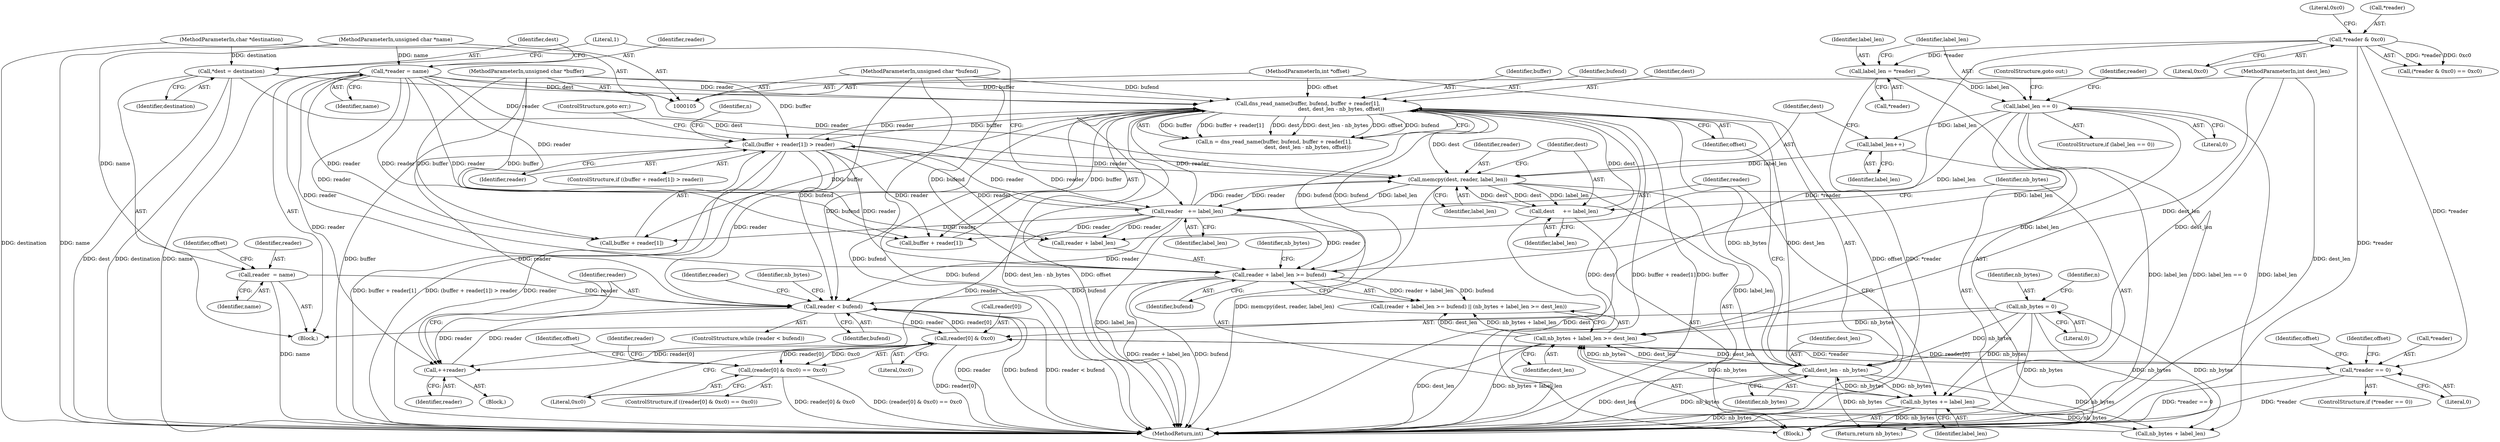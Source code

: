 digraph "0_haproxy_58df5aea0a0c926b2238f65908f5e9f83d1cca25@API" {
"1000216" [label="(Call,reader < bufend)"];
"1000250" [label="(Call,++reader)"];
"1000222" [label="(Call,reader[0] & 0xc0)"];
"1000216" [label="(Call,reader < bufend)"];
"1000208" [label="(Call,reader  = name)"];
"1000108" [label="(MethodParameterIn,unsigned char *name)"];
"1000142" [label="(Call,(buffer + reader[1]) > reader)"];
"1000152" [label="(Call,dns_read_name(buffer, bufend, buffer + reader[1],\n                                         dest, dest_len - nb_bytes, offset))"];
"1000106" [label="(MethodParameterIn,unsigned char *buffer)"];
"1000198" [label="(Call,dest     += label_len)"];
"1000194" [label="(Call,memcpy(dest, reader, label_len))"];
"1000127" [label="(Call,*dest = destination)"];
"1000109" [label="(MethodParameterIn,char *destination)"];
"1000204" [label="(Call,reader   += label_len)"];
"1000123" [label="(Call,*reader = name)"];
"1000192" [label="(Call,label_len++)"];
"1000175" [label="(Call,label_len == 0)"];
"1000170" [label="(Call,label_len = *reader)"];
"1000135" [label="(Call,*reader & 0xc0)"];
"1000161" [label="(Call,dest_len - nb_bytes)"];
"1000186" [label="(Call,nb_bytes + label_len >= dest_len)"];
"1000114" [label="(Call,nb_bytes = 0)"];
"1000201" [label="(Call,nb_bytes += label_len)"];
"1000110" [label="(MethodParameterIn,int dest_len)"];
"1000111" [label="(MethodParameterIn,int *offset)"];
"1000181" [label="(Call,reader + label_len >= bufend)"];
"1000107" [label="(MethodParameterIn,unsigned char *bufend)"];
"1000236" [label="(Call,*reader == 0)"];
"1000221" [label="(Call,(reader[0] & 0xc0) == 0xc0)"];
"1000135" [label="(Call,*reader & 0xc0)"];
"1000219" [label="(Block,)"];
"1000150" [label="(Call,n = dns_read_name(buffer, bufend, buffer + reader[1],\n                                         dest, dest_len - nb_bytes, offset))"];
"1000163" [label="(Identifier,nb_bytes)"];
"1000116" [label="(Literal,0)"];
"1000161" [label="(Call,dest_len - nb_bytes)"];
"1000257" [label="(MethodReturn,int)"];
"1000250" [label="(Call,++reader)"];
"1000213" [label="(Identifier,offset)"];
"1000176" [label="(Identifier,label_len)"];
"1000199" [label="(Identifier,dest)"];
"1000107" [label="(MethodParameterIn,unsigned char *bufend)"];
"1000192" [label="(Call,label_len++)"];
"1000125" [label="(Identifier,name)"];
"1000143" [label="(Call,buffer + reader[1])"];
"1000154" [label="(Identifier,bufend)"];
"1000196" [label="(Identifier,reader)"];
"1000134" [label="(Call,(*reader & 0xc0) == 0xc0)"];
"1000239" [label="(Literal,0)"];
"1000172" [label="(Call,*reader)"];
"1000222" [label="(Call,reader[0] & 0xc0)"];
"1000186" [label="(Call,nb_bytes + label_len >= dest_len)"];
"1000183" [label="(Identifier,reader)"];
"1000123" [label="(Call,*reader = name)"];
"1000185" [label="(Identifier,bufend)"];
"1000243" [label="(Identifier,offset)"];
"1000142" [label="(Call,(buffer + reader[1]) > reader)"];
"1000127" [label="(Call,*dest = destination)"];
"1000132" [label="(Block,)"];
"1000177" [label="(Literal,0)"];
"1000148" [label="(Identifier,reader)"];
"1000203" [label="(Identifier,label_len)"];
"1000170" [label="(Call,label_len = *reader)"];
"1000236" [label="(Call,*reader == 0)"];
"1000205" [label="(Identifier,reader)"];
"1000131" [label="(Literal,1)"];
"1000174" [label="(ControlStructure,if (label_len == 0))"];
"1000149" [label="(ControlStructure,goto err;)"];
"1000164" [label="(Identifier,offset)"];
"1000190" [label="(Identifier,dest_len)"];
"1000182" [label="(Call,reader + label_len)"];
"1000141" [label="(ControlStructure,if ((buffer + reader[1]) > reader))"];
"1000151" [label="(Identifier,n)"];
"1000221" [label="(Call,(reader[0] & 0xc0) == 0xc0)"];
"1000139" [label="(Literal,0xc0)"];
"1000235" [label="(ControlStructure,if (*reader == 0))"];
"1000237" [label="(Call,*reader)"];
"1000231" [label="(Identifier,offset)"];
"1000251" [label="(Identifier,reader)"];
"1000160" [label="(Identifier,dest)"];
"1000217" [label="(Identifier,reader)"];
"1000119" [label="(Identifier,n)"];
"1000224" [label="(Identifier,reader)"];
"1000138" [label="(Literal,0xc0)"];
"1000129" [label="(Identifier,destination)"];
"1000128" [label="(Identifier,dest)"];
"1000111" [label="(MethodParameterIn,int *offset)"];
"1000187" [label="(Call,nb_bytes + label_len)"];
"1000215" [label="(ControlStructure,while (reader < bufend))"];
"1000115" [label="(Identifier,nb_bytes)"];
"1000201" [label="(Call,nb_bytes += label_len)"];
"1000209" [label="(Identifier,reader)"];
"1000109" [label="(MethodParameterIn,char *destination)"];
"1000136" [label="(Call,*reader)"];
"1000188" [label="(Identifier,nb_bytes)"];
"1000181" [label="(Call,reader + label_len >= bufend)"];
"1000200" [label="(Identifier,label_len)"];
"1000206" [label="(Identifier,label_len)"];
"1000110" [label="(MethodParameterIn,int dest_len)"];
"1000195" [label="(Identifier,dest)"];
"1000112" [label="(Block,)"];
"1000220" [label="(ControlStructure,if ((reader[0] & 0xc0) == 0xc0))"];
"1000153" [label="(Identifier,buffer)"];
"1000218" [label="(Identifier,bufend)"];
"1000180" [label="(Call,(reader + label_len >= bufend) || (nb_bytes + label_len >= dest_len))"];
"1000223" [label="(Call,reader[0])"];
"1000253" [label="(Identifier,nb_bytes)"];
"1000124" [label="(Identifier,reader)"];
"1000202" [label="(Identifier,nb_bytes)"];
"1000248" [label="(Identifier,offset)"];
"1000198" [label="(Call,dest     += label_len)"];
"1000197" [label="(Identifier,label_len)"];
"1000175" [label="(Call,label_len == 0)"];
"1000162" [label="(Identifier,dest_len)"];
"1000155" [label="(Call,buffer + reader[1])"];
"1000194" [label="(Call,memcpy(dest, reader, label_len))"];
"1000108" [label="(MethodParameterIn,unsigned char *name)"];
"1000204" [label="(Call,reader   += label_len)"];
"1000216" [label="(Call,reader < bufend)"];
"1000210" [label="(Identifier,name)"];
"1000178" [label="(ControlStructure,goto out;)"];
"1000208" [label="(Call,reader  = name)"];
"1000114" [label="(Call,nb_bytes = 0)"];
"1000238" [label="(Identifier,reader)"];
"1000227" [label="(Literal,0xc0)"];
"1000193" [label="(Identifier,label_len)"];
"1000152" [label="(Call,dns_read_name(buffer, bufend, buffer + reader[1],\n                                         dest, dest_len - nb_bytes, offset))"];
"1000252" [label="(Return,return nb_bytes;)"];
"1000106" [label="(MethodParameterIn,unsigned char *buffer)"];
"1000226" [label="(Literal,0xc0)"];
"1000171" [label="(Identifier,label_len)"];
"1000216" -> "1000215"  [label="AST: "];
"1000216" -> "1000218"  [label="CFG: "];
"1000217" -> "1000216"  [label="AST: "];
"1000218" -> "1000216"  [label="AST: "];
"1000224" -> "1000216"  [label="CFG: "];
"1000253" -> "1000216"  [label="CFG: "];
"1000216" -> "1000257"  [label="DDG: reader < bufend"];
"1000216" -> "1000257"  [label="DDG: reader"];
"1000216" -> "1000257"  [label="DDG: bufend"];
"1000250" -> "1000216"  [label="DDG: reader"];
"1000222" -> "1000216"  [label="DDG: reader[0]"];
"1000208" -> "1000216"  [label="DDG: reader"];
"1000142" -> "1000216"  [label="DDG: reader"];
"1000204" -> "1000216"  [label="DDG: reader"];
"1000123" -> "1000216"  [label="DDG: reader"];
"1000181" -> "1000216"  [label="DDG: bufend"];
"1000152" -> "1000216"  [label="DDG: bufend"];
"1000107" -> "1000216"  [label="DDG: bufend"];
"1000216" -> "1000222"  [label="DDG: reader"];
"1000216" -> "1000250"  [label="DDG: reader"];
"1000250" -> "1000219"  [label="AST: "];
"1000250" -> "1000251"  [label="CFG: "];
"1000251" -> "1000250"  [label="AST: "];
"1000217" -> "1000250"  [label="CFG: "];
"1000222" -> "1000250"  [label="DDG: reader[0]"];
"1000142" -> "1000250"  [label="DDG: reader"];
"1000204" -> "1000250"  [label="DDG: reader"];
"1000123" -> "1000250"  [label="DDG: reader"];
"1000222" -> "1000221"  [label="AST: "];
"1000222" -> "1000226"  [label="CFG: "];
"1000223" -> "1000222"  [label="AST: "];
"1000226" -> "1000222"  [label="AST: "];
"1000227" -> "1000222"  [label="CFG: "];
"1000222" -> "1000257"  [label="DDG: reader[0]"];
"1000222" -> "1000221"  [label="DDG: reader[0]"];
"1000222" -> "1000221"  [label="DDG: 0xc0"];
"1000236" -> "1000222"  [label="DDG: *reader"];
"1000135" -> "1000222"  [label="DDG: *reader"];
"1000222" -> "1000236"  [label="DDG: reader[0]"];
"1000208" -> "1000112"  [label="AST: "];
"1000208" -> "1000210"  [label="CFG: "];
"1000209" -> "1000208"  [label="AST: "];
"1000210" -> "1000208"  [label="AST: "];
"1000213" -> "1000208"  [label="CFG: "];
"1000208" -> "1000257"  [label="DDG: name"];
"1000108" -> "1000208"  [label="DDG: name"];
"1000108" -> "1000105"  [label="AST: "];
"1000108" -> "1000257"  [label="DDG: name"];
"1000108" -> "1000123"  [label="DDG: name"];
"1000142" -> "1000141"  [label="AST: "];
"1000142" -> "1000148"  [label="CFG: "];
"1000143" -> "1000142"  [label="AST: "];
"1000148" -> "1000142"  [label="AST: "];
"1000149" -> "1000142"  [label="CFG: "];
"1000151" -> "1000142"  [label="CFG: "];
"1000142" -> "1000257"  [label="DDG: (buffer + reader[1]) > reader"];
"1000142" -> "1000257"  [label="DDG: reader"];
"1000142" -> "1000257"  [label="DDG: buffer + reader[1]"];
"1000152" -> "1000142"  [label="DDG: buffer"];
"1000106" -> "1000142"  [label="DDG: buffer"];
"1000204" -> "1000142"  [label="DDG: reader"];
"1000123" -> "1000142"  [label="DDG: reader"];
"1000142" -> "1000152"  [label="DDG: reader"];
"1000142" -> "1000155"  [label="DDG: reader"];
"1000142" -> "1000181"  [label="DDG: reader"];
"1000142" -> "1000182"  [label="DDG: reader"];
"1000142" -> "1000194"  [label="DDG: reader"];
"1000142" -> "1000204"  [label="DDG: reader"];
"1000152" -> "1000150"  [label="AST: "];
"1000152" -> "1000164"  [label="CFG: "];
"1000153" -> "1000152"  [label="AST: "];
"1000154" -> "1000152"  [label="AST: "];
"1000155" -> "1000152"  [label="AST: "];
"1000160" -> "1000152"  [label="AST: "];
"1000161" -> "1000152"  [label="AST: "];
"1000164" -> "1000152"  [label="AST: "];
"1000150" -> "1000152"  [label="CFG: "];
"1000152" -> "1000257"  [label="DDG: offset"];
"1000152" -> "1000257"  [label="DDG: dest"];
"1000152" -> "1000257"  [label="DDG: buffer + reader[1]"];
"1000152" -> "1000257"  [label="DDG: buffer"];
"1000152" -> "1000257"  [label="DDG: bufend"];
"1000152" -> "1000257"  [label="DDG: dest_len - nb_bytes"];
"1000152" -> "1000143"  [label="DDG: buffer"];
"1000152" -> "1000150"  [label="DDG: buffer"];
"1000152" -> "1000150"  [label="DDG: buffer + reader[1]"];
"1000152" -> "1000150"  [label="DDG: dest"];
"1000152" -> "1000150"  [label="DDG: dest_len - nb_bytes"];
"1000152" -> "1000150"  [label="DDG: offset"];
"1000152" -> "1000150"  [label="DDG: bufend"];
"1000106" -> "1000152"  [label="DDG: buffer"];
"1000198" -> "1000152"  [label="DDG: dest"];
"1000127" -> "1000152"  [label="DDG: dest"];
"1000161" -> "1000152"  [label="DDG: dest_len"];
"1000161" -> "1000152"  [label="DDG: nb_bytes"];
"1000111" -> "1000152"  [label="DDG: offset"];
"1000181" -> "1000152"  [label="DDG: bufend"];
"1000107" -> "1000152"  [label="DDG: bufend"];
"1000204" -> "1000152"  [label="DDG: reader"];
"1000123" -> "1000152"  [label="DDG: reader"];
"1000152" -> "1000155"  [label="DDG: buffer"];
"1000152" -> "1000181"  [label="DDG: bufend"];
"1000152" -> "1000194"  [label="DDG: dest"];
"1000106" -> "1000105"  [label="AST: "];
"1000106" -> "1000257"  [label="DDG: buffer"];
"1000106" -> "1000143"  [label="DDG: buffer"];
"1000106" -> "1000155"  [label="DDG: buffer"];
"1000198" -> "1000132"  [label="AST: "];
"1000198" -> "1000200"  [label="CFG: "];
"1000199" -> "1000198"  [label="AST: "];
"1000200" -> "1000198"  [label="AST: "];
"1000202" -> "1000198"  [label="CFG: "];
"1000198" -> "1000257"  [label="DDG: dest"];
"1000198" -> "1000194"  [label="DDG: dest"];
"1000194" -> "1000198"  [label="DDG: label_len"];
"1000194" -> "1000198"  [label="DDG: dest"];
"1000194" -> "1000132"  [label="AST: "];
"1000194" -> "1000197"  [label="CFG: "];
"1000195" -> "1000194"  [label="AST: "];
"1000196" -> "1000194"  [label="AST: "];
"1000197" -> "1000194"  [label="AST: "];
"1000199" -> "1000194"  [label="CFG: "];
"1000194" -> "1000257"  [label="DDG: memcpy(dest, reader, label_len)"];
"1000127" -> "1000194"  [label="DDG: dest"];
"1000204" -> "1000194"  [label="DDG: reader"];
"1000123" -> "1000194"  [label="DDG: reader"];
"1000192" -> "1000194"  [label="DDG: label_len"];
"1000194" -> "1000201"  [label="DDG: label_len"];
"1000194" -> "1000204"  [label="DDG: label_len"];
"1000194" -> "1000204"  [label="DDG: reader"];
"1000127" -> "1000112"  [label="AST: "];
"1000127" -> "1000129"  [label="CFG: "];
"1000128" -> "1000127"  [label="AST: "];
"1000129" -> "1000127"  [label="AST: "];
"1000131" -> "1000127"  [label="CFG: "];
"1000127" -> "1000257"  [label="DDG: destination"];
"1000127" -> "1000257"  [label="DDG: dest"];
"1000109" -> "1000127"  [label="DDG: destination"];
"1000109" -> "1000105"  [label="AST: "];
"1000109" -> "1000257"  [label="DDG: destination"];
"1000204" -> "1000132"  [label="AST: "];
"1000204" -> "1000206"  [label="CFG: "];
"1000205" -> "1000204"  [label="AST: "];
"1000206" -> "1000204"  [label="AST: "];
"1000131" -> "1000204"  [label="CFG: "];
"1000204" -> "1000257"  [label="DDG: label_len"];
"1000204" -> "1000143"  [label="DDG: reader"];
"1000204" -> "1000155"  [label="DDG: reader"];
"1000204" -> "1000181"  [label="DDG: reader"];
"1000204" -> "1000182"  [label="DDG: reader"];
"1000123" -> "1000204"  [label="DDG: reader"];
"1000123" -> "1000112"  [label="AST: "];
"1000123" -> "1000125"  [label="CFG: "];
"1000124" -> "1000123"  [label="AST: "];
"1000125" -> "1000123"  [label="AST: "];
"1000128" -> "1000123"  [label="CFG: "];
"1000123" -> "1000257"  [label="DDG: name"];
"1000123" -> "1000143"  [label="DDG: reader"];
"1000123" -> "1000155"  [label="DDG: reader"];
"1000123" -> "1000181"  [label="DDG: reader"];
"1000123" -> "1000182"  [label="DDG: reader"];
"1000192" -> "1000132"  [label="AST: "];
"1000192" -> "1000193"  [label="CFG: "];
"1000193" -> "1000192"  [label="AST: "];
"1000195" -> "1000192"  [label="CFG: "];
"1000175" -> "1000192"  [label="DDG: label_len"];
"1000175" -> "1000174"  [label="AST: "];
"1000175" -> "1000177"  [label="CFG: "];
"1000176" -> "1000175"  [label="AST: "];
"1000177" -> "1000175"  [label="AST: "];
"1000178" -> "1000175"  [label="CFG: "];
"1000183" -> "1000175"  [label="CFG: "];
"1000175" -> "1000257"  [label="DDG: label_len"];
"1000175" -> "1000257"  [label="DDG: label_len == 0"];
"1000170" -> "1000175"  [label="DDG: label_len"];
"1000175" -> "1000181"  [label="DDG: label_len"];
"1000175" -> "1000182"  [label="DDG: label_len"];
"1000175" -> "1000186"  [label="DDG: label_len"];
"1000175" -> "1000187"  [label="DDG: label_len"];
"1000170" -> "1000132"  [label="AST: "];
"1000170" -> "1000172"  [label="CFG: "];
"1000171" -> "1000170"  [label="AST: "];
"1000172" -> "1000170"  [label="AST: "];
"1000176" -> "1000170"  [label="CFG: "];
"1000170" -> "1000257"  [label="DDG: *reader"];
"1000135" -> "1000170"  [label="DDG: *reader"];
"1000135" -> "1000134"  [label="AST: "];
"1000135" -> "1000138"  [label="CFG: "];
"1000136" -> "1000135"  [label="AST: "];
"1000138" -> "1000135"  [label="AST: "];
"1000139" -> "1000135"  [label="CFG: "];
"1000135" -> "1000257"  [label="DDG: *reader"];
"1000135" -> "1000134"  [label="DDG: *reader"];
"1000135" -> "1000134"  [label="DDG: 0xc0"];
"1000135" -> "1000236"  [label="DDG: *reader"];
"1000161" -> "1000163"  [label="CFG: "];
"1000162" -> "1000161"  [label="AST: "];
"1000163" -> "1000161"  [label="AST: "];
"1000164" -> "1000161"  [label="CFG: "];
"1000161" -> "1000257"  [label="DDG: nb_bytes"];
"1000161" -> "1000257"  [label="DDG: dest_len"];
"1000186" -> "1000161"  [label="DDG: dest_len"];
"1000110" -> "1000161"  [label="DDG: dest_len"];
"1000114" -> "1000161"  [label="DDG: nb_bytes"];
"1000201" -> "1000161"  [label="DDG: nb_bytes"];
"1000161" -> "1000186"  [label="DDG: nb_bytes"];
"1000161" -> "1000186"  [label="DDG: dest_len"];
"1000161" -> "1000187"  [label="DDG: nb_bytes"];
"1000161" -> "1000201"  [label="DDG: nb_bytes"];
"1000161" -> "1000252"  [label="DDG: nb_bytes"];
"1000186" -> "1000180"  [label="AST: "];
"1000186" -> "1000190"  [label="CFG: "];
"1000187" -> "1000186"  [label="AST: "];
"1000190" -> "1000186"  [label="AST: "];
"1000180" -> "1000186"  [label="CFG: "];
"1000186" -> "1000257"  [label="DDG: dest_len"];
"1000186" -> "1000257"  [label="DDG: nb_bytes + label_len"];
"1000186" -> "1000180"  [label="DDG: nb_bytes + label_len"];
"1000186" -> "1000180"  [label="DDG: dest_len"];
"1000114" -> "1000186"  [label="DDG: nb_bytes"];
"1000201" -> "1000186"  [label="DDG: nb_bytes"];
"1000110" -> "1000186"  [label="DDG: dest_len"];
"1000114" -> "1000112"  [label="AST: "];
"1000114" -> "1000116"  [label="CFG: "];
"1000115" -> "1000114"  [label="AST: "];
"1000116" -> "1000114"  [label="AST: "];
"1000119" -> "1000114"  [label="CFG: "];
"1000114" -> "1000257"  [label="DDG: nb_bytes"];
"1000114" -> "1000187"  [label="DDG: nb_bytes"];
"1000114" -> "1000201"  [label="DDG: nb_bytes"];
"1000114" -> "1000252"  [label="DDG: nb_bytes"];
"1000201" -> "1000132"  [label="AST: "];
"1000201" -> "1000203"  [label="CFG: "];
"1000202" -> "1000201"  [label="AST: "];
"1000203" -> "1000201"  [label="AST: "];
"1000205" -> "1000201"  [label="CFG: "];
"1000201" -> "1000257"  [label="DDG: nb_bytes"];
"1000201" -> "1000187"  [label="DDG: nb_bytes"];
"1000201" -> "1000252"  [label="DDG: nb_bytes"];
"1000110" -> "1000105"  [label="AST: "];
"1000110" -> "1000257"  [label="DDG: dest_len"];
"1000111" -> "1000105"  [label="AST: "];
"1000111" -> "1000257"  [label="DDG: offset"];
"1000181" -> "1000180"  [label="AST: "];
"1000181" -> "1000185"  [label="CFG: "];
"1000182" -> "1000181"  [label="AST: "];
"1000185" -> "1000181"  [label="AST: "];
"1000188" -> "1000181"  [label="CFG: "];
"1000180" -> "1000181"  [label="CFG: "];
"1000181" -> "1000257"  [label="DDG: bufend"];
"1000181" -> "1000257"  [label="DDG: reader + label_len"];
"1000181" -> "1000180"  [label="DDG: reader + label_len"];
"1000181" -> "1000180"  [label="DDG: bufend"];
"1000107" -> "1000181"  [label="DDG: bufend"];
"1000107" -> "1000105"  [label="AST: "];
"1000107" -> "1000257"  [label="DDG: bufend"];
"1000236" -> "1000235"  [label="AST: "];
"1000236" -> "1000239"  [label="CFG: "];
"1000237" -> "1000236"  [label="AST: "];
"1000239" -> "1000236"  [label="AST: "];
"1000243" -> "1000236"  [label="CFG: "];
"1000248" -> "1000236"  [label="CFG: "];
"1000236" -> "1000257"  [label="DDG: *reader"];
"1000236" -> "1000257"  [label="DDG: *reader == 0"];
"1000221" -> "1000220"  [label="AST: "];
"1000221" -> "1000227"  [label="CFG: "];
"1000227" -> "1000221"  [label="AST: "];
"1000231" -> "1000221"  [label="CFG: "];
"1000238" -> "1000221"  [label="CFG: "];
"1000221" -> "1000257"  [label="DDG: (reader[0] & 0xc0) == 0xc0"];
"1000221" -> "1000257"  [label="DDG: reader[0] & 0xc0"];
}
